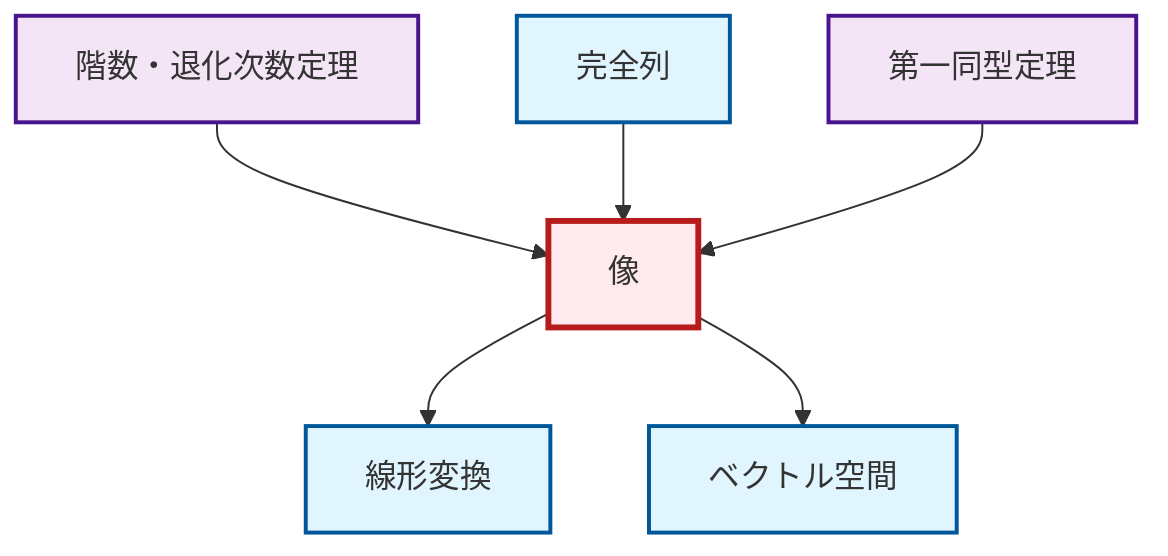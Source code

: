 graph TD
    classDef definition fill:#e1f5fe,stroke:#01579b,stroke-width:2px
    classDef theorem fill:#f3e5f5,stroke:#4a148c,stroke-width:2px
    classDef axiom fill:#fff3e0,stroke:#e65100,stroke-width:2px
    classDef example fill:#e8f5e9,stroke:#1b5e20,stroke-width:2px
    classDef current fill:#ffebee,stroke:#b71c1c,stroke-width:3px
    thm-first-isomorphism["第一同型定理"]:::theorem
    def-linear-transformation["線形変換"]:::definition
    thm-rank-nullity["階数・退化次数定理"]:::theorem
    def-exact-sequence["完全列"]:::definition
    def-vector-space["ベクトル空間"]:::definition
    def-image["像"]:::definition
    thm-rank-nullity --> def-image
    def-exact-sequence --> def-image
    thm-first-isomorphism --> def-image
    def-image --> def-linear-transformation
    def-image --> def-vector-space
    class def-image current